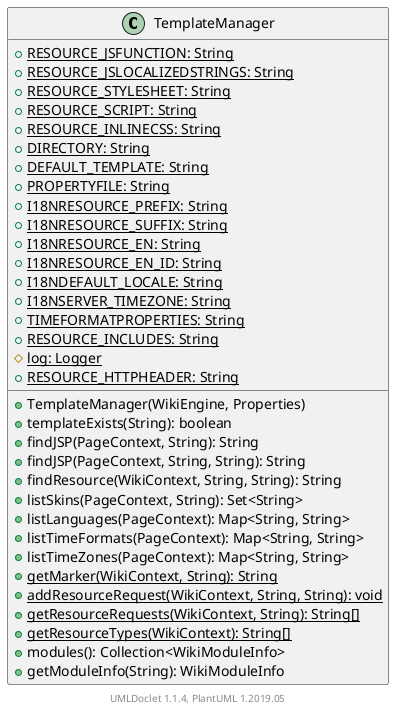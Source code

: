 @startuml

    class TemplateManager [[TemplateManager.html]] {
        {static} +RESOURCE_JSFUNCTION: String
        {static} +RESOURCE_JSLOCALIZEDSTRINGS: String
        {static} +RESOURCE_STYLESHEET: String
        {static} +RESOURCE_SCRIPT: String
        {static} +RESOURCE_INLINECSS: String
        {static} +DIRECTORY: String
        {static} +DEFAULT_TEMPLATE: String
        {static} +PROPERTYFILE: String
        {static} +I18NRESOURCE_PREFIX: String
        {static} +I18NRESOURCE_SUFFIX: String
        {static} +I18NRESOURCE_EN: String
        {static} +I18NRESOURCE_EN_ID: String
        {static} +I18NDEFAULT_LOCALE: String
        {static} +I18NSERVER_TIMEZONE: String
        {static} +TIMEFORMATPROPERTIES: String
        {static} +RESOURCE_INCLUDES: String
        {static} #log: Logger
        {static} +RESOURCE_HTTPHEADER: String
        +TemplateManager(WikiEngine, Properties)
        +templateExists(String): boolean
        +findJSP(PageContext, String): String
        +findJSP(PageContext, String, String): String
        +findResource(WikiContext, String, String): String
        +listSkins(PageContext, String): Set<String>
        +listLanguages(PageContext): Map<String, String>
        +listTimeFormats(PageContext): Map<String, String>
        +listTimeZones(PageContext): Map<String, String>
        {static} +getMarker(WikiContext, String): String
        {static} +addResourceRequest(WikiContext, String, String): void
        {static} +getResourceRequests(WikiContext, String): String[]
        {static} +getResourceTypes(WikiContext): String[]
        +modules(): Collection<WikiModuleInfo>
        +getModuleInfo(String): WikiModuleInfo
    }


    center footer UMLDoclet 1.1.4, PlantUML 1.2019.05
@enduml
